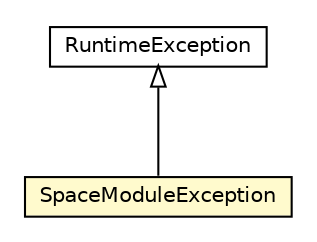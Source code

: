 #!/usr/local/bin/dot
#
# Class diagram 
# Generated by UMLGraph version R5_6-24-gf6e263 (http://www.umlgraph.org/)
#

digraph G {
	edge [fontname="Helvetica",fontsize=10,labelfontname="Helvetica",labelfontsize=10];
	node [fontname="Helvetica",fontsize=10,shape=plaintext];
	nodesep=0.25;
	ranksep=0.5;
	// org.universAAL.middleware.modules.exception.SpaceModuleException
	c7753149 [label=<<table title="org.universAAL.middleware.modules.exception.SpaceModuleException" border="0" cellborder="1" cellspacing="0" cellpadding="2" port="p" bgcolor="lemonChiffon" href="./SpaceModuleException.html">
		<tr><td><table border="0" cellspacing="0" cellpadding="1">
<tr><td align="center" balign="center"> SpaceModuleException </td></tr>
		</table></td></tr>
		</table>>, URL="./SpaceModuleException.html", fontname="Helvetica", fontcolor="black", fontsize=10.0];
	//org.universAAL.middleware.modules.exception.SpaceModuleException extends java.lang.RuntimeException
	c7755696:p -> c7753149:p [dir=back,arrowtail=empty];
	// java.lang.RuntimeException
	c7755696 [label=<<table title="java.lang.RuntimeException" border="0" cellborder="1" cellspacing="0" cellpadding="2" port="p" href="http://java.sun.com/j2se/1.4.2/docs/api/java/lang/RuntimeException.html">
		<tr><td><table border="0" cellspacing="0" cellpadding="1">
<tr><td align="center" balign="center"> RuntimeException </td></tr>
		</table></td></tr>
		</table>>, URL="http://java.sun.com/j2se/1.4.2/docs/api/java/lang/RuntimeException.html", fontname="Helvetica", fontcolor="black", fontsize=10.0];
}

